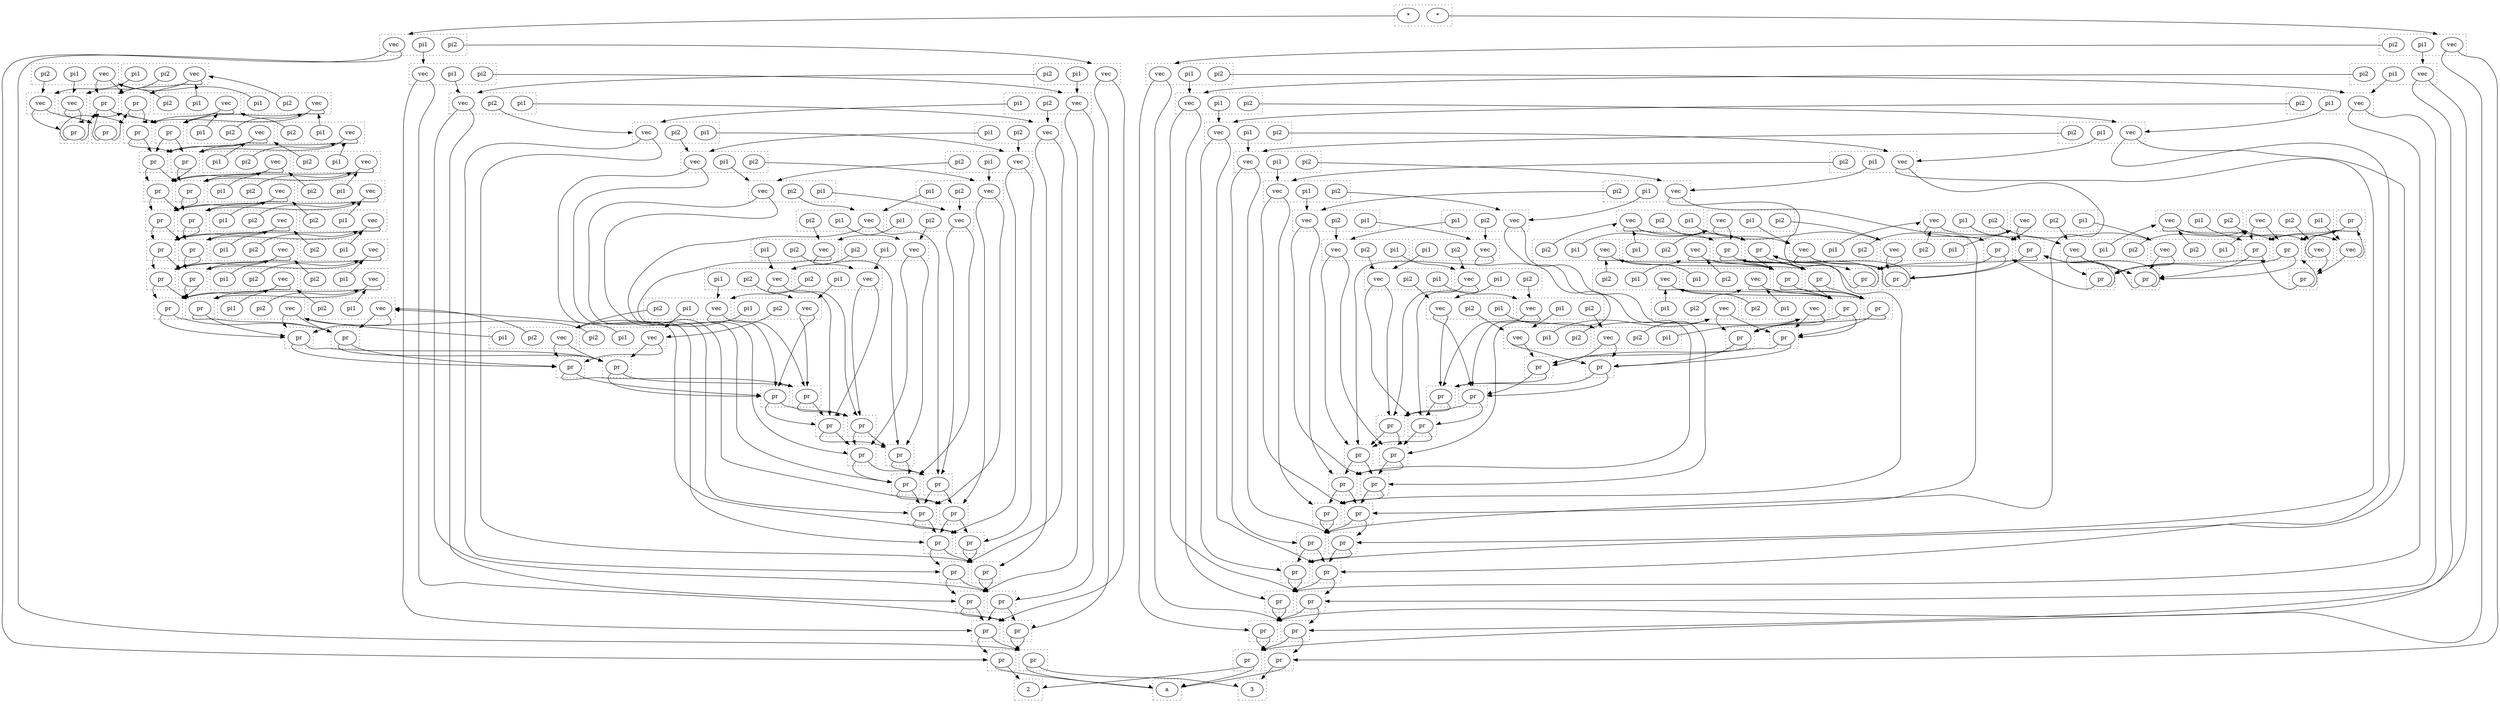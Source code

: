 digraph egraph {
  compound=true
  clusterrank=local
  subgraph cluster_0 {
    style=dotted
    0.0[label = "a"]
  }
  subgraph cluster_1 {
    style=dotted
    1.0[label = "2"]
  }
  subgraph cluster_2 {
    style=dotted
    2.0[label = "pr"]
  }
  subgraph cluster_3 {
    style=dotted
    3.0[label = "3"]
  }
  subgraph cluster_4 {
    style=dotted
    4.0[label = "pr"]
  }
  subgraph cluster_5 {
    style=dotted
    5.0[label = "vec"]
    5.1[label = "pi1"]
    5.2[label = "pi2"]
  }
  subgraph cluster_6 {
    style=dotted
    6.0[label = "*"]
    6.1[label = "*"]
  }
  subgraph cluster_7 {
    style=dotted
    7.0[label = "pr"]
  }
  subgraph cluster_8 {
    style=dotted
    8.0[label = "pr"]
  }
  subgraph cluster_9 {
    style=dotted
    9.0[label = "vec"]
    9.1[label = "pi1"]
    9.2[label = "pi2"]
  }
  subgraph cluster_11 {
    style=dotted
    11.0[label = "pr"]
  }
  subgraph cluster_12 {
    style=dotted
    12.0[label = "pr"]
  }
  subgraph cluster_13 {
    style=dotted
    13.0[label = "vec"]
    13.1[label = "pi1"]
    13.2[label = "pi2"]
  }
  subgraph cluster_15 {
    style=dotted
    15.0[label = "vec"]
    15.1[label = "pi1"]
    15.2[label = "pi2"]
  }
  subgraph cluster_17 {
    style=dotted
    17.0[label = "pr"]
  }
  subgraph cluster_18 {
    style=dotted
    18.0[label = "pr"]
  }
  subgraph cluster_19 {
    style=dotted
    19.0[label = "vec"]
    19.1[label = "pi1"]
    19.2[label = "pi2"]
  }
  subgraph cluster_21 {
    style=dotted
    21.0[label = "pr"]
  }
  subgraph cluster_22 {
    style=dotted
    22.0[label = "pr"]
  }
  subgraph cluster_23 {
    style=dotted
    23.0[label = "vec"]
    23.1[label = "pi1"]
    23.2[label = "pi2"]
  }
  subgraph cluster_25 {
    style=dotted
    25.0[label = "vec"]
    25.1[label = "pi1"]
    25.2[label = "pi2"]
  }
  subgraph cluster_27 {
    style=dotted
    27.0[label = "vec"]
    27.1[label = "pi1"]
    27.2[label = "pi2"]
  }
  subgraph cluster_31 {
    style=dotted
    31.0[label = "pr"]
  }
  subgraph cluster_32 {
    style=dotted
    32.0[label = "pr"]
  }
  subgraph cluster_33 {
    style=dotted
    33.0[label = "vec"]
    33.1[label = "pi1"]
    33.2[label = "pi2"]
  }
  subgraph cluster_35 {
    style=dotted
    35.0[label = "pr"]
  }
  subgraph cluster_36 {
    style=dotted
    36.0[label = "pr"]
  }
  subgraph cluster_37 {
    style=dotted
    37.0[label = "vec"]
    37.1[label = "pi1"]
    37.2[label = "pi2"]
  }
  subgraph cluster_39 {
    style=dotted
    39.0[label = "vec"]
    39.1[label = "pi1"]
    39.2[label = "pi2"]
  }
  subgraph cluster_41 {
    style=dotted
    41.0[label = "vec"]
    41.1[label = "pi1"]
    41.2[label = "pi2"]
  }
  subgraph cluster_47 {
    style=dotted
    47.0[label = "pr"]
  }
  subgraph cluster_48 {
    style=dotted
    48.0[label = "pr"]
  }
  subgraph cluster_49 {
    style=dotted
    49.0[label = "vec"]
    49.1[label = "pi1"]
    49.2[label = "pi2"]
  }
  subgraph cluster_51 {
    style=dotted
    51.0[label = "pr"]
  }
  subgraph cluster_52 {
    style=dotted
    52.0[label = "pr"]
  }
  subgraph cluster_53 {
    style=dotted
    53.0[label = "vec"]
    53.1[label = "pi1"]
    53.2[label = "pi2"]
  }
  subgraph cluster_55 {
    style=dotted
    55.0[label = "vec"]
    55.1[label = "pi1"]
    55.2[label = "pi2"]
  }
  subgraph cluster_57 {
    style=dotted
    57.0[label = "vec"]
    57.1[label = "pi1"]
    57.2[label = "pi2"]
  }
  subgraph cluster_63 {
    style=dotted
    63.0[label = "pr"]
  }
  subgraph cluster_64 {
    style=dotted
    64.0[label = "pr"]
  }
  subgraph cluster_65 {
    style=dotted
    65.0[label = "vec"]
    65.1[label = "pi1"]
    65.2[label = "pi2"]
  }
  subgraph cluster_67 {
    style=dotted
    67.0[label = "pr"]
  }
  subgraph cluster_68 {
    style=dotted
    68.0[label = "pr"]
  }
  subgraph cluster_69 {
    style=dotted
    69.0[label = "vec"]
    69.1[label = "pi1"]
    69.2[label = "pi2"]
  }
  subgraph cluster_71 {
    style=dotted
    71.0[label = "vec"]
    71.1[label = "pi1"]
    71.2[label = "pi2"]
  }
  subgraph cluster_73 {
    style=dotted
    73.0[label = "vec"]
    73.1[label = "pi1"]
    73.2[label = "pi2"]
  }
  subgraph cluster_79 {
    style=dotted
    79.0[label = "pr"]
  }
  subgraph cluster_80 {
    style=dotted
    80.0[label = "pr"]
  }
  subgraph cluster_81 {
    style=dotted
    81.0[label = "vec"]
    81.1[label = "pi1"]
    81.2[label = "pi2"]
  }
  subgraph cluster_83 {
    style=dotted
    83.0[label = "pr"]
  }
  subgraph cluster_84 {
    style=dotted
    84.0[label = "pr"]
  }
  subgraph cluster_85 {
    style=dotted
    85.0[label = "vec"]
    85.1[label = "pi1"]
    85.2[label = "pi2"]
  }
  subgraph cluster_87 {
    style=dotted
    87.0[label = "vec"]
    87.1[label = "pi1"]
    87.2[label = "pi2"]
  }
  subgraph cluster_89 {
    style=dotted
    89.0[label = "vec"]
    89.1[label = "pi1"]
    89.2[label = "pi2"]
  }
  subgraph cluster_95 {
    style=dotted
    95.0[label = "pr"]
  }
  subgraph cluster_96 {
    style=dotted
    96.0[label = "pr"]
  }
  subgraph cluster_97 {
    style=dotted
    97.0[label = "vec"]
    97.1[label = "pi1"]
    97.2[label = "pi2"]
  }
  subgraph cluster_99 {
    style=dotted
    99.0[label = "pr"]
  }
  subgraph cluster_100 {
    style=dotted
    100.0[label = "pr"]
  }
  subgraph cluster_101 {
    style=dotted
    101.0[label = "vec"]
    101.1[label = "pi1"]
    101.2[label = "pi2"]
  }
  subgraph cluster_103 {
    style=dotted
    103.0[label = "vec"]
    103.1[label = "pi1"]
    103.2[label = "pi2"]
  }
  subgraph cluster_105 {
    style=dotted
    105.0[label = "vec"]
    105.1[label = "pi1"]
    105.2[label = "pi2"]
  }
  subgraph cluster_111 {
    style=dotted
    111.0[label = "pr"]
  }
  subgraph cluster_112 {
    style=dotted
    112.0[label = "pr"]
  }
  subgraph cluster_113 {
    style=dotted
    113.0[label = "vec"]
    113.1[label = "pi1"]
    113.2[label = "pi2"]
  }
  subgraph cluster_115 {
    style=dotted
    115.0[label = "pr"]
  }
  subgraph cluster_116 {
    style=dotted
    116.0[label = "pr"]
  }
  subgraph cluster_117 {
    style=dotted
    117.0[label = "vec"]
    117.1[label = "pi1"]
    117.2[label = "pi2"]
  }
  subgraph cluster_119 {
    style=dotted
    119.0[label = "vec"]
    119.1[label = "pi1"]
    119.2[label = "pi2"]
  }
  subgraph cluster_121 {
    style=dotted
    121.0[label = "vec"]
    121.1[label = "pi1"]
    121.2[label = "pi2"]
  }
  subgraph cluster_127 {
    style=dotted
    127.0[label = "pr"]
  }
  subgraph cluster_128 {
    style=dotted
    128.0[label = "pr"]
  }
  subgraph cluster_129 {
    style=dotted
    129.0[label = "vec"]
    129.1[label = "pi1"]
    129.2[label = "pi2"]
  }
  subgraph cluster_131 {
    style=dotted
    131.0[label = "pr"]
  }
  subgraph cluster_132 {
    style=dotted
    132.0[label = "pr"]
  }
  subgraph cluster_133 {
    style=dotted
    133.0[label = "vec"]
    133.1[label = "pi1"]
    133.2[label = "pi2"]
  }
  subgraph cluster_135 {
    style=dotted
    135.0[label = "vec"]
    135.1[label = "pi1"]
    135.2[label = "pi2"]
  }
  subgraph cluster_137 {
    style=dotted
    137.0[label = "vec"]
    137.1[label = "pi1"]
    137.2[label = "pi2"]
  }
  subgraph cluster_143 {
    style=dotted
    143.0[label = "pr"]
  }
  subgraph cluster_144 {
    style=dotted
    144.0[label = "pr"]
  }
  subgraph cluster_145 {
    style=dotted
    145.0[label = "vec"]
    145.1[label = "pi1"]
    145.2[label = "pi2"]
  }
  subgraph cluster_147 {
    style=dotted
    147.0[label = "pr"]
  }
  subgraph cluster_148 {
    style=dotted
    148.0[label = "pr"]
  }
  subgraph cluster_149 {
    style=dotted
    149.0[label = "vec"]
    149.1[label = "pi1"]
    149.2[label = "pi2"]
  }
  subgraph cluster_151 {
    style=dotted
    151.0[label = "vec"]
    151.1[label = "pi1"]
    151.2[label = "pi2"]
  }
  subgraph cluster_153 {
    style=dotted
    153.0[label = "vec"]
    153.1[label = "pi1"]
    153.2[label = "pi2"]
  }
  subgraph cluster_159 {
    style=dotted
    159.0[label = "pr"]
  }
  subgraph cluster_160 {
    style=dotted
    160.0[label = "pr"]
  }
  subgraph cluster_161 {
    style=dotted
    161.0[label = "vec"]
    161.1[label = "pi1"]
    161.2[label = "pi2"]
  }
  subgraph cluster_163 {
    style=dotted
    163.0[label = "pr"]
  }
  subgraph cluster_164 {
    style=dotted
    164.0[label = "pr"]
  }
  subgraph cluster_165 {
    style=dotted
    165.0[label = "vec"]
    165.1[label = "pi1"]
    165.2[label = "pi2"]
  }
  subgraph cluster_167 {
    style=dotted
    167.0[label = "vec"]
    167.1[label = "pi1"]
    167.2[label = "pi2"]
  }
  subgraph cluster_169 {
    style=dotted
    169.0[label = "vec"]
    169.1[label = "pi1"]
    169.2[label = "pi2"]
  }
  subgraph cluster_175 {
    style=dotted
    175.0[label = "pr"]
  }
  subgraph cluster_176 {
    style=dotted
    176.0[label = "pr"]
  }
  subgraph cluster_177 {
    style=dotted
    177.0[label = "vec"]
    177.1[label = "pi1"]
    177.2[label = "pi2"]
  }
  subgraph cluster_179 {
    style=dotted
    179.0[label = "pr"]
  }
  subgraph cluster_180 {
    style=dotted
    180.0[label = "pr"]
  }
  subgraph cluster_181 {
    style=dotted
    181.0[label = "vec"]
    181.1[label = "pi1"]
    181.2[label = "pi2"]
  }
  subgraph cluster_183 {
    style=dotted
    183.0[label = "vec"]
    183.1[label = "pi1"]
    183.2[label = "pi2"]
  }
  subgraph cluster_185 {
    style=dotted
    185.0[label = "vec"]
    185.1[label = "pi1"]
    185.2[label = "pi2"]
  }
  subgraph cluster_191 {
    style=dotted
    191.0[label = "pr"]
  }
  subgraph cluster_192 {
    style=dotted
    192.0[label = "pr"]
  }
  subgraph cluster_193 {
    style=dotted
    193.0[label = "vec"]
    193.1[label = "pi1"]
    193.2[label = "pi2"]
  }
  subgraph cluster_195 {
    style=dotted
    195.0[label = "pr"]
  }
  subgraph cluster_196 {
    style=dotted
    196.0[label = "pr"]
  }
  subgraph cluster_197 {
    style=dotted
    197.0[label = "vec"]
    197.1[label = "pi1"]
    197.2[label = "pi2"]
  }
  subgraph cluster_199 {
    style=dotted
    199.0[label = "vec"]
    199.1[label = "pi1"]
    199.2[label = "pi2"]
  }
  subgraph cluster_201 {
    style=dotted
    201.0[label = "vec"]
    201.1[label = "pi1"]
    201.2[label = "pi2"]
  }
  subgraph cluster_207 {
    style=dotted
    207.0[label = "pr"]
  }
  subgraph cluster_208 {
    style=dotted
    208.0[label = "pr"]
  }
  subgraph cluster_209 {
    style=dotted
    209.0[label = "vec"]
    209.1[label = "pi1"]
    209.2[label = "pi2"]
  }
  subgraph cluster_211 {
    style=dotted
    211.0[label = "pr"]
  }
  subgraph cluster_212 {
    style=dotted
    212.0[label = "pr"]
  }
  subgraph cluster_213 {
    style=dotted
    213.0[label = "vec"]
    213.1[label = "pi1"]
    213.2[label = "pi2"]
  }
  subgraph cluster_215 {
    style=dotted
    215.0[label = "vec"]
    215.1[label = "pi1"]
    215.2[label = "pi2"]
  }
  subgraph cluster_217 {
    style=dotted
    217.0[label = "vec"]
    217.1[label = "pi1"]
    217.2[label = "pi2"]
  }
  subgraph cluster_223 {
    style=dotted
    223.0[label = "pr"]
  }
  subgraph cluster_224 {
    style=dotted
    224.0[label = "pr"]
  }
  subgraph cluster_225 {
    style=dotted
    225.0[label = "vec"]
    225.1[label = "pi1"]
    225.2[label = "pi2"]
  }
  subgraph cluster_227 {
    style=dotted
    227.0[label = "pr"]
  }
  subgraph cluster_228 {
    style=dotted
    228.0[label = "pr"]
  }
  subgraph cluster_229 {
    style=dotted
    229.0[label = "vec"]
    229.1[label = "pi1"]
    229.2[label = "pi2"]
  }
  subgraph cluster_231 {
    style=dotted
    231.0[label = "vec"]
    231.1[label = "pi1"]
    231.2[label = "pi2"]
  }
  subgraph cluster_233 {
    style=dotted
    233.0[label = "vec"]
    233.1[label = "pi1"]
    233.2[label = "pi2"]
  }
  subgraph cluster_239 {
    style=dotted
    239.0[label = "pr"]
  }
  subgraph cluster_240 {
    style=dotted
    240.0[label = "pr"]
  }
  subgraph cluster_241 {
    style=dotted
    241.0[label = "vec"]
    241.1[label = "pi1"]
    241.2[label = "pi2"]
  }
  subgraph cluster_243 {
    style=dotted
    243.0[label = "pr"]
  }
  subgraph cluster_244 {
    style=dotted
    244.0[label = "pr"]
  }
  subgraph cluster_245 {
    style=dotted
    245.0[label = "vec"]
    245.1[label = "pi1"]
    245.2[label = "pi2"]
  }
  subgraph cluster_247 {
    style=dotted
    247.0[label = "vec"]
    247.1[label = "pi1"]
    247.2[label = "pi2"]
  }
  subgraph cluster_249 {
    style=dotted
    249.0[label = "vec"]
    249.1[label = "pi1"]
    249.2[label = "pi2"]
  }
  subgraph cluster_255 {
    style=dotted
    255.0[label = "pr"]
  }
  subgraph cluster_256 {
    style=dotted
    256.0[label = "pr"]
  }
  subgraph cluster_257 {
    style=dotted
    257.0[label = "vec"]
    257.1[label = "pi1"]
    257.2[label = "pi2"]
  }
  subgraph cluster_259 {
    style=dotted
    259.0[label = "pr"]
  }
  subgraph cluster_260 {
    style=dotted
    260.0[label = "pr"]
  }
  subgraph cluster_261 {
    style=dotted
    261.0[label = "vec"]
    261.1[label = "pi1"]
    261.2[label = "pi2"]
  }
  subgraph cluster_263 {
    style=dotted
    263.0[label = "vec"]
    263.1[label = "pi1"]
    263.2[label = "pi2"]
  }
  subgraph cluster_265 {
    style=dotted
    265.0[label = "vec"]
    265.1[label = "pi1"]
    265.2[label = "pi2"]
  }
  subgraph cluster_271 {
    style=dotted
    271.0[label = "pr"]
  }
  subgraph cluster_272 {
    style=dotted
    272.0[label = "pr"]
  }
  subgraph cluster_273 {
    style=dotted
    273.0[label = "vec"]
    273.1[label = "pi1"]
    273.2[label = "pi2"]
  }
  subgraph cluster_275 {
    style=dotted
    275.0[label = "pr"]
  }
  subgraph cluster_276 {
    style=dotted
    276.0[label = "pr"]
  }
  subgraph cluster_277 {
    style=dotted
    277.0[label = "vec"]
    277.1[label = "pi1"]
    277.2[label = "pi2"]
  }
  subgraph cluster_279 {
    style=dotted
    279.0[label = "vec"]
    279.1[label = "pi1"]
    279.2[label = "pi2"]
  }
  subgraph cluster_281 {
    style=dotted
    281.0[label = "vec"]
    281.1[label = "pi1"]
    281.2[label = "pi2"]
  }
  subgraph cluster_287 {
    style=dotted
    287.0[label = "pr"]
  }
  subgraph cluster_288 {
    style=dotted
    288.0[label = "pr"]
  }
  subgraph cluster_289 {
    style=dotted
    289.0[label = "vec"]
    289.1[label = "pi1"]
    289.2[label = "pi2"]
  }
  subgraph cluster_291 {
    style=dotted
    291.0[label = "pr"]
  }
  subgraph cluster_292 {
    style=dotted
    292.0[label = "pr"]
  }
  subgraph cluster_293 {
    style=dotted
    293.0[label = "vec"]
    293.1[label = "pi1"]
    293.2[label = "pi2"]
  }
  subgraph cluster_295 {
    style=dotted
    295.0[label = "vec"]
    295.1[label = "pi1"]
    295.2[label = "pi2"]
  }
  subgraph cluster_297 {
    style=dotted
    297.0[label = "vec"]
    297.1[label = "pi1"]
    297.2[label = "pi2"]
  }
  subgraph cluster_303 {
    style=dotted
    303.0[label = "pr"]
  }
  subgraph cluster_304 {
    style=dotted
    304.0[label = "pr"]
  }
  subgraph cluster_305 {
    style=dotted
    305.0[label = "vec"]
  }
  subgraph cluster_307 {
    style=dotted
    307.0[label = "pr"]
  }
  subgraph cluster_308 {
    style=dotted
    308.0[label = "pr"]
  }
  subgraph cluster_309 {
    style=dotted
    309.0[label = "vec"]
  }
  subgraph cluster_311 {
    style=dotted
    311.0[label = "vec"]
  }
  subgraph cluster_313 {
    style=dotted
    313.0[label = "vec"]
  }
  2.0:sw -> 0.0 [lhead = cluster_0, ]
  2.0:se -> 1.0 [lhead = cluster_1, ]
  4.0:sw -> 0.0 [lhead = cluster_0, ]
  4.0:se -> 3.0 [lhead = cluster_3, ]
  5.0:sw -> 2.0 [lhead = cluster_2, ]
  5.0:se -> 4.0 [lhead = cluster_4, ]
  5.1 -> 13.0 [lhead = cluster_13, ]
  5.2 -> 15.0 [lhead = cluster_15, ]
  6.0 -> 5.0 [lhead = cluster_5, ]
  6.1 -> 9.0 [lhead = cluster_9, ]
  7.0:sw -> 1.0 [lhead = cluster_1, ]
  7.0:se -> 0.0 [lhead = cluster_0, ]
  8.0:sw -> 3.0 [lhead = cluster_3, ]
  8.0:se -> 0.0 [lhead = cluster_0, ]
  9.0:sw -> 7.0 [lhead = cluster_7, ]
  9.0:se -> 8.0 [lhead = cluster_8, ]
  9.1 -> 19.0 [lhead = cluster_19, ]
  9.2 -> 27.0 [lhead = cluster_27, ]
  11.0:sw -> 2.0 [lhead = cluster_2, ]
  11.0:se -> 4.0 [lhead = cluster_4, ]
  12.0:sw -> 4.0 [lhead = cluster_4, ]
  12.0:se -> 2.0 [lhead = cluster_2, ]
  13.0:sw -> 11.0 [lhead = cluster_11, ]
  13.0:se -> 12.0 [lhead = cluster_12, ]
  13.1 -> 23.0 [lhead = cluster_23, ]
  13.2 -> 25.0 [lhead = cluster_25, ]
  15.0:sw -> 12.0 [lhead = cluster_12, ]
  15.0:se -> 11.0 [lhead = cluster_11, ]
  15.1 -> 25.0 [lhead = cluster_25, ]
  15.2 -> 23.0 [lhead = cluster_23, ]
  17.0:sw -> 7.0 [lhead = cluster_7, ]
  17.0:se -> 8.0 [lhead = cluster_8, ]
  18.0:sw -> 8.0 [lhead = cluster_8, ]
  18.0:se -> 7.0 [lhead = cluster_7, ]
  19.0:sw -> 17.0 [lhead = cluster_17, ]
  19.0:se -> 18.0 [lhead = cluster_18, ]
  19.1 -> 33.0 [lhead = cluster_33, ]
  19.2 -> 41.0 [lhead = cluster_41, ]
  21.0:sw -> 11.0 [lhead = cluster_11, ]
  21.0:se -> 12.0 [lhead = cluster_12, ]
  22.0:sw -> 12.0 [lhead = cluster_12, ]
  22.0:se -> 11.0 [lhead = cluster_11, ]
  23.0:sw -> 21.0 [lhead = cluster_21, ]
  23.0:se -> 22.0 [lhead = cluster_22, ]
  23.1 -> 37.0 [lhead = cluster_37, ]
  23.2 -> 39.0 [lhead = cluster_39, ]
  25.0:sw -> 22.0 [lhead = cluster_22, ]
  25.0:se -> 21.0 [lhead = cluster_21, ]
  25.1 -> 39.0 [lhead = cluster_39, ]
  25.2 -> 37.0 [lhead = cluster_37, ]
  27.0:sw -> 18.0 [lhead = cluster_18, ]
  27.0:se -> 17.0 [lhead = cluster_17, ]
  27.1 -> 41.0 [lhead = cluster_41, ]
  27.2 -> 33.0 [lhead = cluster_33, ]
  31.0:sw -> 17.0 [lhead = cluster_17, ]
  31.0:se -> 18.0 [lhead = cluster_18, ]
  32.0:sw -> 18.0 [lhead = cluster_18, ]
  32.0:se -> 17.0 [lhead = cluster_17, ]
  33.0:sw -> 31.0 [lhead = cluster_31, ]
  33.0:se -> 32.0 [lhead = cluster_32, ]
  33.1 -> 49.0 [lhead = cluster_49, ]
  33.2 -> 57.0 [lhead = cluster_57, ]
  35.0:sw -> 21.0 [lhead = cluster_21, ]
  35.0:se -> 22.0 [lhead = cluster_22, ]
  36.0:sw -> 22.0 [lhead = cluster_22, ]
  36.0:se -> 21.0 [lhead = cluster_21, ]
  37.0:sw -> 35.0 [lhead = cluster_35, ]
  37.0:se -> 36.0 [lhead = cluster_36, ]
  37.1 -> 53.0 [lhead = cluster_53, ]
  37.2 -> 55.0 [lhead = cluster_55, ]
  39.0:sw -> 36.0 [lhead = cluster_36, ]
  39.0:se -> 35.0 [lhead = cluster_35, ]
  39.1 -> 55.0 [lhead = cluster_55, ]
  39.2 -> 53.0 [lhead = cluster_53, ]
  41.0:sw -> 32.0 [lhead = cluster_32, ]
  41.0:se -> 31.0 [lhead = cluster_31, ]
  41.1 -> 57.0 [lhead = cluster_57, ]
  41.2 -> 49.0 [lhead = cluster_49, ]
  47.0:sw -> 31.0 [lhead = cluster_31, ]
  47.0:se -> 32.0 [lhead = cluster_32, ]
  48.0:sw -> 32.0 [lhead = cluster_32, ]
  48.0:se -> 31.0 [lhead = cluster_31, ]
  49.0:sw -> 47.0 [lhead = cluster_47, ]
  49.0:se -> 48.0 [lhead = cluster_48, ]
  49.1 -> 65.0 [lhead = cluster_65, ]
  49.2 -> 73.0 [lhead = cluster_73, ]
  51.0:sw -> 35.0 [lhead = cluster_35, ]
  51.0:se -> 36.0 [lhead = cluster_36, ]
  52.0:sw -> 36.0 [lhead = cluster_36, ]
  52.0:se -> 35.0 [lhead = cluster_35, ]
  53.0:sw -> 51.0 [lhead = cluster_51, ]
  53.0:se -> 52.0 [lhead = cluster_52, ]
  53.1 -> 69.0 [lhead = cluster_69, ]
  53.2 -> 71.0 [lhead = cluster_71, ]
  55.0:sw -> 52.0 [lhead = cluster_52, ]
  55.0:se -> 51.0 [lhead = cluster_51, ]
  55.1 -> 71.0 [lhead = cluster_71, ]
  55.2 -> 69.0 [lhead = cluster_69, ]
  57.0:sw -> 48.0 [lhead = cluster_48, ]
  57.0:se -> 47.0 [lhead = cluster_47, ]
  57.1 -> 73.0 [lhead = cluster_73, ]
  57.2 -> 65.0 [lhead = cluster_65, ]
  63.0:sw -> 47.0 [lhead = cluster_47, ]
  63.0:se -> 48.0 [lhead = cluster_48, ]
  64.0:sw -> 48.0 [lhead = cluster_48, ]
  64.0:se -> 47.0 [lhead = cluster_47, ]
  65.0:sw -> 63.0 [lhead = cluster_63, ]
  65.0:se -> 64.0 [lhead = cluster_64, ]
  65.1 -> 81.0 [lhead = cluster_81, ]
  65.2 -> 89.0 [lhead = cluster_89, ]
  67.0:sw -> 51.0 [lhead = cluster_51, ]
  67.0:se -> 52.0 [lhead = cluster_52, ]
  68.0:sw -> 52.0 [lhead = cluster_52, ]
  68.0:se -> 51.0 [lhead = cluster_51, ]
  69.0:sw -> 67.0 [lhead = cluster_67, ]
  69.0:se -> 68.0 [lhead = cluster_68, ]
  69.1 -> 85.0 [lhead = cluster_85, ]
  69.2 -> 87.0 [lhead = cluster_87, ]
  71.0:sw -> 68.0 [lhead = cluster_68, ]
  71.0:se -> 67.0 [lhead = cluster_67, ]
  71.1 -> 87.0 [lhead = cluster_87, ]
  71.2 -> 85.0 [lhead = cluster_85, ]
  73.0:sw -> 64.0 [lhead = cluster_64, ]
  73.0:se -> 63.0 [lhead = cluster_63, ]
  73.1 -> 89.0 [lhead = cluster_89, ]
  73.2 -> 81.0 [lhead = cluster_81, ]
  79.0:sw -> 63.0 [lhead = cluster_63, ]
  79.0:se -> 64.0 [lhead = cluster_64, ]
  80.0:sw -> 64.0 [lhead = cluster_64, ]
  80.0:se -> 63.0 [lhead = cluster_63, ]
  81.0:sw -> 79.0 [lhead = cluster_79, ]
  81.0:se -> 80.0 [lhead = cluster_80, ]
  81.1 -> 97.0 [lhead = cluster_97, ]
  81.2 -> 105.0 [lhead = cluster_105, ]
  83.0:sw -> 67.0 [lhead = cluster_67, ]
  83.0:se -> 68.0 [lhead = cluster_68, ]
  84.0:sw -> 68.0 [lhead = cluster_68, ]
  84.0:se -> 67.0 [lhead = cluster_67, ]
  85.0:sw -> 83.0 [lhead = cluster_83, ]
  85.0:se -> 84.0 [lhead = cluster_84, ]
  85.1 -> 101.0 [lhead = cluster_101, ]
  85.2 -> 103.0 [lhead = cluster_103, ]
  87.0:sw -> 84.0 [lhead = cluster_84, ]
  87.0:se -> 83.0 [lhead = cluster_83, ]
  87.1 -> 103.0 [lhead = cluster_103, ]
  87.2 -> 101.0 [lhead = cluster_101, ]
  89.0:sw -> 80.0 [lhead = cluster_80, ]
  89.0:se -> 79.0 [lhead = cluster_79, ]
  89.1 -> 105.0 [lhead = cluster_105, ]
  89.2 -> 97.0 [lhead = cluster_97, ]
  95.0:sw -> 79.0 [lhead = cluster_79, ]
  95.0:se -> 80.0 [lhead = cluster_80, ]
  96.0:sw -> 80.0 [lhead = cluster_80, ]
  96.0:se -> 79.0 [lhead = cluster_79, ]
  97.0:sw -> 95.0 [lhead = cluster_95, ]
  97.0:se -> 96.0 [lhead = cluster_96, ]
  97.1 -> 113.0 [lhead = cluster_113, ]
  97.2 -> 121.0 [lhead = cluster_121, ]
  99.0:sw -> 83.0 [lhead = cluster_83, ]
  99.0:se -> 84.0 [lhead = cluster_84, ]
  100.0:sw -> 84.0 [lhead = cluster_84, ]
  100.0:se -> 83.0 [lhead = cluster_83, ]
  101.0:sw -> 99.0 [lhead = cluster_99, ]
  101.0:se -> 100.0 [lhead = cluster_100, ]
  101.1 -> 117.0 [lhead = cluster_117, ]
  101.2 -> 119.0 [lhead = cluster_119, ]
  103.0:sw -> 100.0 [lhead = cluster_100, ]
  103.0:se -> 99.0 [lhead = cluster_99, ]
  103.1 -> 119.0 [lhead = cluster_119, ]
  103.2 -> 117.0 [lhead = cluster_117, ]
  105.0:sw -> 96.0 [lhead = cluster_96, ]
  105.0:se -> 95.0 [lhead = cluster_95, ]
  105.1 -> 121.0 [lhead = cluster_121, ]
  105.2 -> 113.0 [lhead = cluster_113, ]
  111.0:sw -> 95.0 [lhead = cluster_95, ]
  111.0:se -> 96.0 [lhead = cluster_96, ]
  112.0:sw -> 96.0 [lhead = cluster_96, ]
  112.0:se -> 95.0 [lhead = cluster_95, ]
  113.0:sw -> 111.0 [lhead = cluster_111, ]
  113.0:se -> 112.0 [lhead = cluster_112, ]
  113.1 -> 129.0 [lhead = cluster_129, ]
  113.2 -> 137.0 [lhead = cluster_137, ]
  115.0:sw -> 99.0 [lhead = cluster_99, ]
  115.0:se -> 100.0 [lhead = cluster_100, ]
  116.0:sw -> 100.0 [lhead = cluster_100, ]
  116.0:se -> 99.0 [lhead = cluster_99, ]
  117.0:sw -> 115.0 [lhead = cluster_115, ]
  117.0:se -> 116.0 [lhead = cluster_116, ]
  117.1 -> 133.0 [lhead = cluster_133, ]
  117.2 -> 135.0 [lhead = cluster_135, ]
  119.0:sw -> 116.0 [lhead = cluster_116, ]
  119.0:se -> 115.0 [lhead = cluster_115, ]
  119.1 -> 135.0 [lhead = cluster_135, ]
  119.2 -> 133.0 [lhead = cluster_133, ]
  121.0:sw -> 112.0 [lhead = cluster_112, ]
  121.0:se -> 111.0 [lhead = cluster_111, ]
  121.1 -> 137.0 [lhead = cluster_137, ]
  121.2 -> 129.0 [lhead = cluster_129, ]
  127.0:sw -> 111.0 [lhead = cluster_111, ]
  127.0:se -> 112.0 [lhead = cluster_112, ]
  128.0:sw -> 112.0 [lhead = cluster_112, ]
  128.0:se -> 111.0 [lhead = cluster_111, ]
  129.0:sw -> 127.0 [lhead = cluster_127, ]
  129.0:se -> 128.0 [lhead = cluster_128, ]
  129.1 -> 145.0 [lhead = cluster_145, ]
  129.2 -> 153.0 [lhead = cluster_153, ]
  131.0:sw -> 115.0 [lhead = cluster_115, ]
  131.0:se -> 116.0 [lhead = cluster_116, ]
  132.0:sw -> 116.0 [lhead = cluster_116, ]
  132.0:se -> 115.0 [lhead = cluster_115, ]
  133.0:sw -> 131.0 [lhead = cluster_131, ]
  133.0:se -> 132.0 [lhead = cluster_132, ]
  133.1 -> 149.0 [lhead = cluster_149, ]
  133.2 -> 151.0 [lhead = cluster_151, ]
  135.0:sw -> 132.0 [lhead = cluster_132, ]
  135.0:se -> 131.0 [lhead = cluster_131, ]
  135.1 -> 151.0 [lhead = cluster_151, ]
  135.2 -> 149.0 [lhead = cluster_149, ]
  137.0:sw -> 128.0 [lhead = cluster_128, ]
  137.0:se -> 127.0 [lhead = cluster_127, ]
  137.1 -> 153.0 [lhead = cluster_153, ]
  137.2 -> 145.0 [lhead = cluster_145, ]
  143.0:sw -> 127.0 [lhead = cluster_127, ]
  143.0:se -> 128.0 [lhead = cluster_128, ]
  144.0:sw -> 128.0 [lhead = cluster_128, ]
  144.0:se -> 127.0 [lhead = cluster_127, ]
  145.0:sw -> 143.0 [lhead = cluster_143, ]
  145.0:se -> 144.0 [lhead = cluster_144, ]
  145.1 -> 161.0 [lhead = cluster_161, ]
  145.2 -> 169.0 [lhead = cluster_169, ]
  147.0:sw -> 131.0 [lhead = cluster_131, ]
  147.0:se -> 132.0 [lhead = cluster_132, ]
  148.0:sw -> 132.0 [lhead = cluster_132, ]
  148.0:se -> 131.0 [lhead = cluster_131, ]
  149.0:sw -> 147.0 [lhead = cluster_147, ]
  149.0:se -> 148.0 [lhead = cluster_148, ]
  149.1 -> 165.0 [lhead = cluster_165, ]
  149.2 -> 167.0 [lhead = cluster_167, ]
  151.0:sw -> 148.0 [lhead = cluster_148, ]
  151.0:se -> 147.0 [lhead = cluster_147, ]
  151.1 -> 167.0 [lhead = cluster_167, ]
  151.2 -> 165.0 [lhead = cluster_165, ]
  153.0:sw -> 144.0 [lhead = cluster_144, ]
  153.0:se -> 143.0 [lhead = cluster_143, ]
  153.1 -> 169.0 [lhead = cluster_169, ]
  153.2 -> 161.0 [lhead = cluster_161, ]
  159.0:sw -> 143.0 [lhead = cluster_143, ]
  159.0:se -> 144.0 [lhead = cluster_144, ]
  160.0:sw -> 144.0 [lhead = cluster_144, ]
  160.0:se -> 143.0 [lhead = cluster_143, ]
  161.0:sw -> 159.0 [lhead = cluster_159, ]
  161.0:se -> 160.0 [lhead = cluster_160, ]
  161.1 -> 177.0 [lhead = cluster_177, ]
  161.2 -> 185.0 [lhead = cluster_185, ]
  163.0:sw -> 147.0 [lhead = cluster_147, ]
  163.0:se -> 148.0 [lhead = cluster_148, ]
  164.0:sw -> 148.0 [lhead = cluster_148, ]
  164.0:se -> 147.0 [lhead = cluster_147, ]
  165.0:sw -> 163.0 [lhead = cluster_163, ]
  165.0:se -> 164.0 [lhead = cluster_164, ]
  165.1 -> 181.0 [lhead = cluster_181, ]
  165.2 -> 183.0 [lhead = cluster_183, ]
  167.0:sw -> 164.0 [lhead = cluster_164, ]
  167.0:se -> 163.0 [lhead = cluster_163, ]
  167.1 -> 183.0 [lhead = cluster_183, ]
  167.2 -> 181.0 [lhead = cluster_181, ]
  169.0:sw -> 160.0 [lhead = cluster_160, ]
  169.0:se -> 159.0 [lhead = cluster_159, ]
  169.1 -> 185.0 [lhead = cluster_185, ]
  169.2 -> 177.0 [lhead = cluster_177, ]
  175.0:sw -> 159.0 [lhead = cluster_159, ]
  175.0:se -> 160.0 [lhead = cluster_160, ]
  176.0:sw -> 160.0 [lhead = cluster_160, ]
  176.0:se -> 159.0 [lhead = cluster_159, ]
  177.0:sw -> 175.0 [lhead = cluster_175, ]
  177.0:se -> 176.0 [lhead = cluster_176, ]
  177.1 -> 193.0 [lhead = cluster_193, ]
  177.2 -> 201.0 [lhead = cluster_201, ]
  179.0:sw -> 163.0 [lhead = cluster_163, ]
  179.0:se -> 164.0 [lhead = cluster_164, ]
  180.0:sw -> 164.0 [lhead = cluster_164, ]
  180.0:se -> 163.0 [lhead = cluster_163, ]
  181.0:sw -> 179.0 [lhead = cluster_179, ]
  181.0:se -> 180.0 [lhead = cluster_180, ]
  181.1 -> 197.0 [lhead = cluster_197, ]
  181.2 -> 199.0 [lhead = cluster_199, ]
  183.0:sw -> 180.0 [lhead = cluster_180, ]
  183.0:se -> 179.0 [lhead = cluster_179, ]
  183.1 -> 199.0 [lhead = cluster_199, ]
  183.2 -> 197.0 [lhead = cluster_197, ]
  185.0:sw -> 176.0 [lhead = cluster_176, ]
  185.0:se -> 175.0 [lhead = cluster_175, ]
  185.1 -> 201.0 [lhead = cluster_201, ]
  185.2 -> 193.0 [lhead = cluster_193, ]
  191.0:sw -> 175.0 [lhead = cluster_175, ]
  191.0:se -> 176.0 [lhead = cluster_176, ]
  192.0:sw -> 176.0 [lhead = cluster_176, ]
  192.0:se -> 175.0 [lhead = cluster_175, ]
  193.0:sw -> 191.0 [lhead = cluster_191, ]
  193.0:se -> 192.0 [lhead = cluster_192, ]
  193.1 -> 209.0 [lhead = cluster_209, ]
  193.2 -> 217.0 [lhead = cluster_217, ]
  195.0:sw -> 179.0 [lhead = cluster_179, ]
  195.0:se -> 180.0 [lhead = cluster_180, ]
  196.0:sw -> 180.0 [lhead = cluster_180, ]
  196.0:se -> 179.0 [lhead = cluster_179, ]
  197.0:sw -> 195.0 [lhead = cluster_195, ]
  197.0:se -> 196.0 [lhead = cluster_196, ]
  197.1 -> 213.0 [lhead = cluster_213, ]
  197.2 -> 215.0 [lhead = cluster_215, ]
  199.0:sw -> 196.0 [lhead = cluster_196, ]
  199.0:se -> 195.0 [lhead = cluster_195, ]
  199.1 -> 215.0 [lhead = cluster_215, ]
  199.2 -> 213.0 [lhead = cluster_213, ]
  201.0:sw -> 192.0 [lhead = cluster_192, ]
  201.0:se -> 191.0 [lhead = cluster_191, ]
  201.1 -> 217.0 [lhead = cluster_217, ]
  201.2 -> 209.0 [lhead = cluster_209, ]
  207.0:sw -> 191.0 [lhead = cluster_191, ]
  207.0:se -> 192.0 [lhead = cluster_192, ]
  208.0:sw -> 192.0 [lhead = cluster_192, ]
  208.0:se -> 191.0 [lhead = cluster_191, ]
  209.0:sw -> 207.0 [lhead = cluster_207, ]
  209.0:se -> 208.0 [lhead = cluster_208, ]
  209.1 -> 225.0 [lhead = cluster_225, ]
  209.2 -> 233.0 [lhead = cluster_233, ]
  211.0:sw -> 195.0 [lhead = cluster_195, ]
  211.0:se -> 196.0 [lhead = cluster_196, ]
  212.0:sw -> 196.0 [lhead = cluster_196, ]
  212.0:se -> 195.0 [lhead = cluster_195, ]
  213.0:sw -> 211.0 [lhead = cluster_211, ]
  213.0:se -> 212.0 [lhead = cluster_212, ]
  213.1 -> 229.0 [lhead = cluster_229, ]
  213.2 -> 231.0 [lhead = cluster_231, ]
  215.0:sw -> 212.0 [lhead = cluster_212, ]
  215.0:se -> 211.0 [lhead = cluster_211, ]
  215.1 -> 231.0 [lhead = cluster_231, ]
  215.2 -> 229.0 [lhead = cluster_229, ]
  217.0:sw -> 208.0 [lhead = cluster_208, ]
  217.0:se -> 207.0 [lhead = cluster_207, ]
  217.1 -> 233.0 [lhead = cluster_233, ]
  217.2 -> 225.0 [lhead = cluster_225, ]
  223.0:sw -> 207.0 [lhead = cluster_207, ]
  223.0:se -> 208.0 [lhead = cluster_208, ]
  224.0:sw -> 208.0 [lhead = cluster_208, ]
  224.0:se -> 207.0 [lhead = cluster_207, ]
  225.0:sw -> 223.0 [lhead = cluster_223, ]
  225.0:se -> 224.0 [lhead = cluster_224, ]
  225.1 -> 241.0 [lhead = cluster_241, ]
  225.2 -> 249.0 [lhead = cluster_249, ]
  227.0:sw -> 211.0 [lhead = cluster_211, ]
  227.0:se -> 212.0 [lhead = cluster_212, ]
  228.0:sw -> 212.0 [lhead = cluster_212, ]
  228.0:se -> 211.0 [lhead = cluster_211, ]
  229.0:sw -> 227.0 [lhead = cluster_227, ]
  229.0:se -> 228.0 [lhead = cluster_228, ]
  229.1 -> 245.0 [lhead = cluster_245, ]
  229.2 -> 247.0 [lhead = cluster_247, ]
  231.0:sw -> 228.0 [lhead = cluster_228, ]
  231.0:se -> 227.0 [lhead = cluster_227, ]
  231.1 -> 247.0 [lhead = cluster_247, ]
  231.2 -> 245.0 [lhead = cluster_245, ]
  233.0:sw -> 224.0 [lhead = cluster_224, ]
  233.0:se -> 223.0 [lhead = cluster_223, ]
  233.1 -> 249.0 [lhead = cluster_249, ]
  233.2 -> 241.0 [lhead = cluster_241, ]
  239.0:sw -> 223.0 [lhead = cluster_223, ]
  239.0:se -> 224.0 [lhead = cluster_224, ]
  240.0:sw -> 224.0 [lhead = cluster_224, ]
  240.0:se -> 223.0 [lhead = cluster_223, ]
  241.0:sw -> 239.0 [lhead = cluster_239, ]
  241.0:se -> 240.0 [lhead = cluster_240, ]
  241.1 -> 257.0 [lhead = cluster_257, ]
  241.2 -> 265.0 [lhead = cluster_265, ]
  243.0:sw -> 227.0 [lhead = cluster_227, ]
  243.0:se -> 228.0 [lhead = cluster_228, ]
  244.0:sw -> 228.0 [lhead = cluster_228, ]
  244.0:se -> 227.0 [lhead = cluster_227, ]
  245.0:sw -> 243.0 [lhead = cluster_243, ]
  245.0:se -> 244.0 [lhead = cluster_244, ]
  245.1 -> 261.0 [lhead = cluster_261, ]
  245.2 -> 263.0 [lhead = cluster_263, ]
  247.0:sw -> 244.0 [lhead = cluster_244, ]
  247.0:se -> 243.0 [lhead = cluster_243, ]
  247.1 -> 263.0 [lhead = cluster_263, ]
  247.2 -> 261.0 [lhead = cluster_261, ]
  249.0:sw -> 240.0 [lhead = cluster_240, ]
  249.0:se -> 239.0 [lhead = cluster_239, ]
  249.1 -> 265.0 [lhead = cluster_265, ]
  249.2 -> 257.0 [lhead = cluster_257, ]
  255.0:sw -> 239.0 [lhead = cluster_239, ]
  255.0:se -> 240.0 [lhead = cluster_240, ]
  256.0:sw -> 240.0 [lhead = cluster_240, ]
  256.0:se -> 239.0 [lhead = cluster_239, ]
  257.0:sw -> 255.0 [lhead = cluster_255, ]
  257.0:se -> 256.0 [lhead = cluster_256, ]
  257.1 -> 273.0 [lhead = cluster_273, ]
  257.2 -> 281.0 [lhead = cluster_281, ]
  259.0:sw -> 243.0 [lhead = cluster_243, ]
  259.0:se -> 244.0 [lhead = cluster_244, ]
  260.0:sw -> 244.0 [lhead = cluster_244, ]
  260.0:se -> 243.0 [lhead = cluster_243, ]
  261.0:sw -> 259.0 [lhead = cluster_259, ]
  261.0:se -> 260.0 [lhead = cluster_260, ]
  261.1 -> 277.0 [lhead = cluster_277, ]
  261.2 -> 279.0 [lhead = cluster_279, ]
  263.0:sw -> 260.0 [lhead = cluster_260, ]
  263.0:se -> 259.0 [lhead = cluster_259, ]
  263.1 -> 279.0 [lhead = cluster_279, ]
  263.2 -> 277.0 [lhead = cluster_277, ]
  265.0:sw -> 256.0 [lhead = cluster_256, ]
  265.0:se -> 255.0 [lhead = cluster_255, ]
  265.1 -> 281.0 [lhead = cluster_281, ]
  265.2 -> 273.0 [lhead = cluster_273, ]
  271.0:sw -> 255.0 [lhead = cluster_255, ]
  271.0:se -> 256.0 [lhead = cluster_256, ]
  272.0:sw -> 256.0 [lhead = cluster_256, ]
  272.0:se -> 255.0 [lhead = cluster_255, ]
  273.0:sw -> 271.0 [lhead = cluster_271, ]
  273.0:se -> 272.0 [lhead = cluster_272, ]
  273.1 -> 289.0 [lhead = cluster_289, ]
  273.2 -> 297.0 [lhead = cluster_297, ]
  275.0:sw -> 259.0 [lhead = cluster_259, ]
  275.0:se -> 260.0 [lhead = cluster_260, ]
  276.0:sw -> 260.0 [lhead = cluster_260, ]
  276.0:se -> 259.0 [lhead = cluster_259, ]
  277.0:sw -> 275.0 [lhead = cluster_275, ]
  277.0:se -> 276.0 [lhead = cluster_276, ]
  277.1 -> 293.0 [lhead = cluster_293, ]
  277.2 -> 295.0 [lhead = cluster_295, ]
  279.0:sw -> 276.0 [lhead = cluster_276, ]
  279.0:se -> 275.0 [lhead = cluster_275, ]
  279.1 -> 295.0 [lhead = cluster_295, ]
  279.2 -> 293.0 [lhead = cluster_293, ]
  281.0:sw -> 272.0 [lhead = cluster_272, ]
  281.0:se -> 271.0 [lhead = cluster_271, ]
  281.1 -> 297.0 [lhead = cluster_297, ]
  281.2 -> 289.0 [lhead = cluster_289, ]
  287.0:sw -> 271.0 [lhead = cluster_271, ]
  287.0:se -> 272.0 [lhead = cluster_272, ]
  288.0:sw -> 272.0 [lhead = cluster_272, ]
  288.0:se -> 271.0 [lhead = cluster_271, ]
  289.0:sw -> 287.0 [lhead = cluster_287, ]
  289.0:se -> 288.0 [lhead = cluster_288, ]
  289.1 -> 305.0 [lhead = cluster_305, ]
  289.2 -> 313.0 [lhead = cluster_313, ]
  291.0:sw -> 275.0 [lhead = cluster_275, ]
  291.0:se -> 276.0 [lhead = cluster_276, ]
  292.0:sw -> 276.0 [lhead = cluster_276, ]
  292.0:se -> 275.0 [lhead = cluster_275, ]
  293.0:sw -> 291.0 [lhead = cluster_291, ]
  293.0:se -> 292.0 [lhead = cluster_292, ]
  293.1 -> 309.0 [lhead = cluster_309, ]
  293.2 -> 311.0 [lhead = cluster_311, ]
  295.0:sw -> 292.0 [lhead = cluster_292, ]
  295.0:se -> 291.0 [lhead = cluster_291, ]
  295.1 -> 311.0 [lhead = cluster_311, ]
  295.2 -> 309.0 [lhead = cluster_309, ]
  297.0:sw -> 288.0 [lhead = cluster_288, ]
  297.0:se -> 287.0 [lhead = cluster_287, ]
  297.1 -> 313.0 [lhead = cluster_313, ]
  297.2 -> 305.0 [lhead = cluster_305, ]
  303.0:sw -> 287.0 [lhead = cluster_287, ]
  303.0:se -> 288.0 [lhead = cluster_288, ]
  304.0:sw -> 288.0 [lhead = cluster_288, ]
  304.0:se -> 287.0 [lhead = cluster_287, ]
  305.0:sw -> 303.0 [lhead = cluster_303, ]
  305.0:se -> 304.0 [lhead = cluster_304, ]
  307.0:sw -> 291.0 [lhead = cluster_291, ]
  307.0:se -> 292.0 [lhead = cluster_292, ]
  308.0:sw -> 292.0 [lhead = cluster_292, ]
  308.0:se -> 291.0 [lhead = cluster_291, ]
  309.0:sw -> 307.0 [lhead = cluster_307, ]
  309.0:se -> 308.0 [lhead = cluster_308, ]
  311.0:sw -> 308.0 [lhead = cluster_308, ]
  311.0:se -> 307.0 [lhead = cluster_307, ]
  313.0:sw -> 304.0 [lhead = cluster_304, ]
  313.0:se -> 303.0 [lhead = cluster_303, ]
}